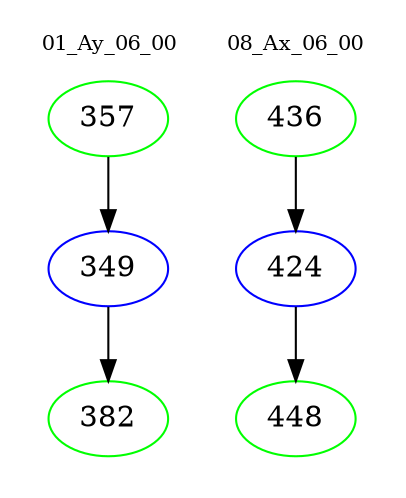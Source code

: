 digraph{
subgraph cluster_0 {
color = white
label = "01_Ay_06_00";
fontsize=10;
T0_357 [label="357", color="green"]
T0_357 -> T0_349 [color="black"]
T0_349 [label="349", color="blue"]
T0_349 -> T0_382 [color="black"]
T0_382 [label="382", color="green"]
}
subgraph cluster_1 {
color = white
label = "08_Ax_06_00";
fontsize=10;
T1_436 [label="436", color="green"]
T1_436 -> T1_424 [color="black"]
T1_424 [label="424", color="blue"]
T1_424 -> T1_448 [color="black"]
T1_448 [label="448", color="green"]
}
}
